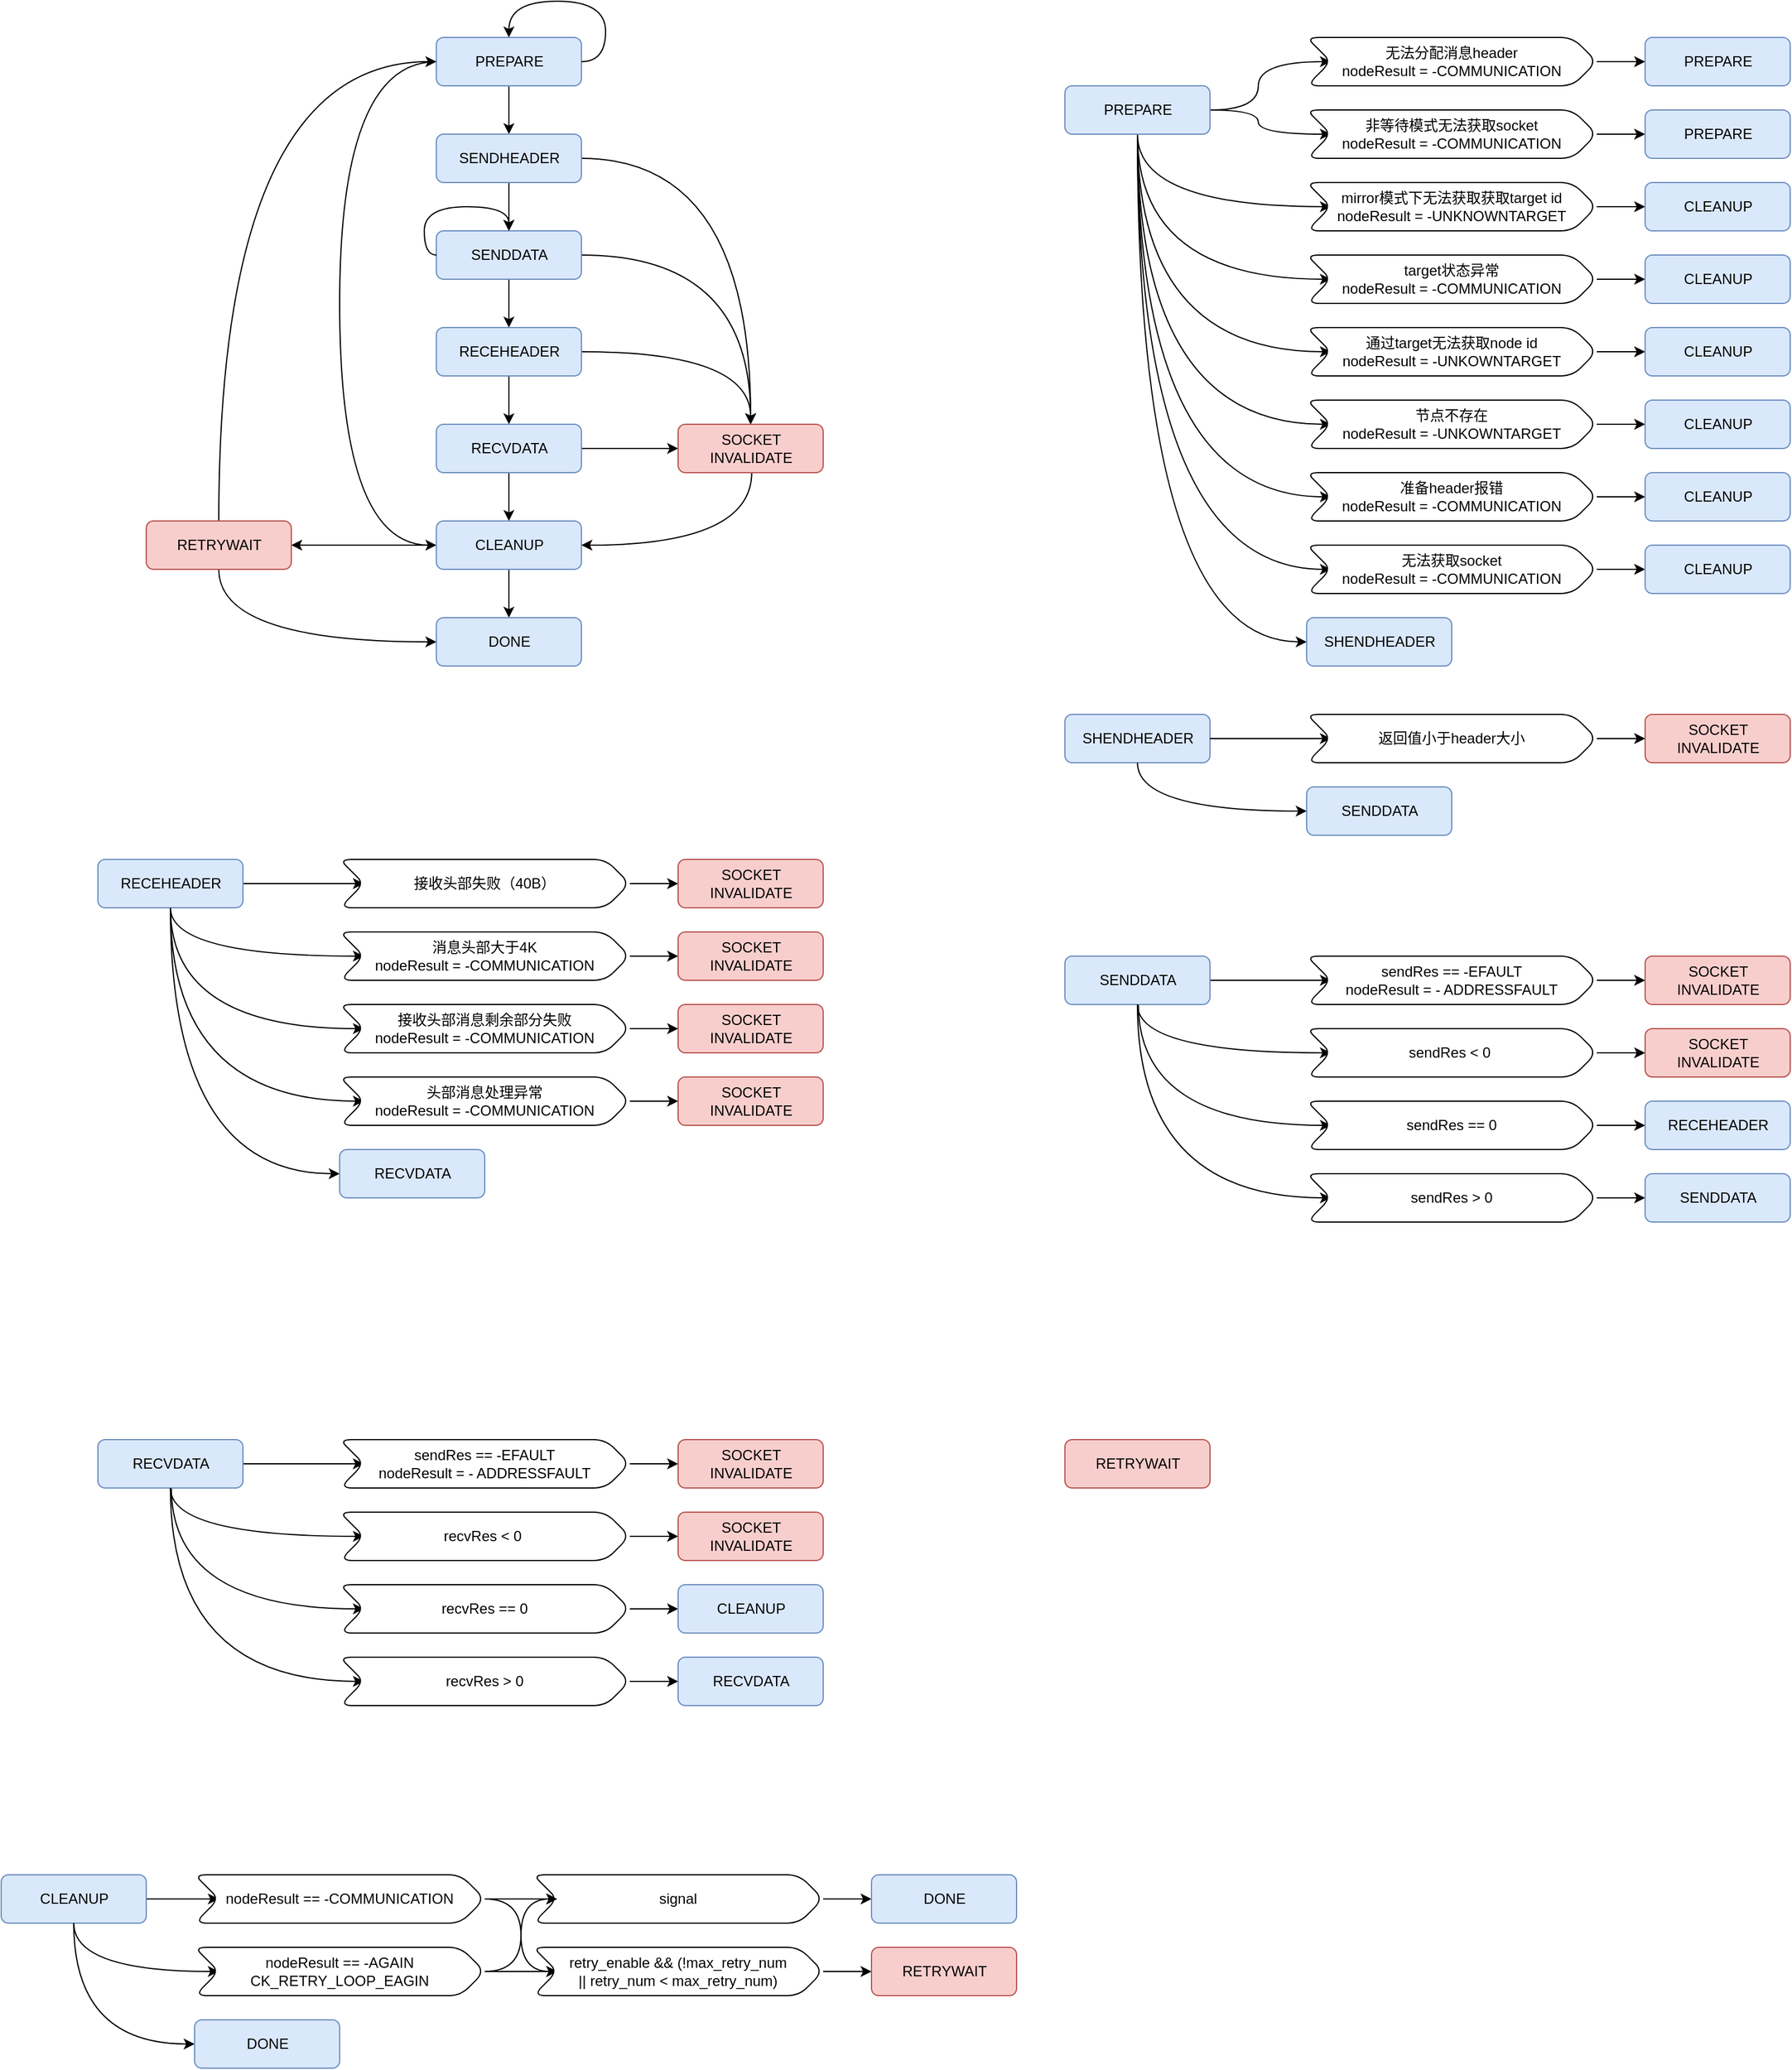 <mxfile version="20.2.7" type="github">
  <diagram id="F73w34i6j-NFK2KWD3ty" name="第 1 页">
    <mxGraphModel dx="1783" dy="1033" grid="1" gridSize="10" guides="1" tooltips="1" connect="1" arrows="1" fold="1" page="1" pageScale="1" pageWidth="827" pageHeight="1169" math="0" shadow="0">
      <root>
        <mxCell id="0" />
        <mxCell id="1" parent="0" />
        <mxCell id="IVAJbTdzAA0MmZZfQ6da-4" value="" style="edgeStyle=orthogonalEdgeStyle;rounded=0;orthogonalLoop=1;jettySize=auto;html=1;" edge="1" parent="1" source="IVAJbTdzAA0MmZZfQ6da-1" target="IVAJbTdzAA0MmZZfQ6da-3">
          <mxGeometry relative="1" as="geometry" />
        </mxCell>
        <mxCell id="IVAJbTdzAA0MmZZfQ6da-31" style="edgeStyle=orthogonalEdgeStyle;curved=1;rounded=0;orthogonalLoop=1;jettySize=auto;html=1;entryX=0;entryY=0.5;entryDx=0;entryDy=0;exitX=0;exitY=0.5;exitDx=0;exitDy=0;" edge="1" parent="1" source="IVAJbTdzAA0MmZZfQ6da-1" target="IVAJbTdzAA0MmZZfQ6da-15">
          <mxGeometry relative="1" as="geometry">
            <Array as="points">
              <mxPoint x="320" y="100" />
              <mxPoint x="320" y="500" />
            </Array>
          </mxGeometry>
        </mxCell>
        <mxCell id="IVAJbTdzAA0MmZZfQ6da-1" value="" style="rounded=1;whiteSpace=wrap;html=1;fillColor=#dae8fc;strokeColor=#6c8ebf;" vertex="1" parent="1">
          <mxGeometry x="400" y="80" width="120" height="40" as="geometry" />
        </mxCell>
        <mxCell id="IVAJbTdzAA0MmZZfQ6da-2" value="PREPARE" style="text;html=1;align=center;verticalAlign=middle;resizable=0;points=[];autosize=1;strokeColor=none;fillColor=none;" vertex="1" parent="1">
          <mxGeometry x="420" y="85" width="80" height="30" as="geometry" />
        </mxCell>
        <mxCell id="IVAJbTdzAA0MmZZfQ6da-8" value="" style="edgeStyle=orthogonalEdgeStyle;rounded=0;orthogonalLoop=1;jettySize=auto;html=1;entryX=0.5;entryY=0;entryDx=0;entryDy=0;" edge="1" parent="1" source="IVAJbTdzAA0MmZZfQ6da-3" target="IVAJbTdzAA0MmZZfQ6da-6">
          <mxGeometry relative="1" as="geometry" />
        </mxCell>
        <mxCell id="IVAJbTdzAA0MmZZfQ6da-35" style="edgeStyle=orthogonalEdgeStyle;curved=1;rounded=0;orthogonalLoop=1;jettySize=auto;html=1;" edge="1" parent="1" source="IVAJbTdzAA0MmZZfQ6da-3" target="IVAJbTdzAA0MmZZfQ6da-19">
          <mxGeometry relative="1" as="geometry" />
        </mxCell>
        <mxCell id="IVAJbTdzAA0MmZZfQ6da-3" value="" style="rounded=1;whiteSpace=wrap;html=1;fillColor=#dae8fc;strokeColor=#6c8ebf;" vertex="1" parent="1">
          <mxGeometry x="400" y="160" width="120" height="40" as="geometry" />
        </mxCell>
        <mxCell id="IVAJbTdzAA0MmZZfQ6da-5" value="SENDHEADER" style="text;html=1;align=center;verticalAlign=middle;resizable=0;points=[];autosize=1;strokeColor=none;fillColor=none;" vertex="1" parent="1">
          <mxGeometry x="405" y="165" width="110" height="30" as="geometry" />
        </mxCell>
        <mxCell id="IVAJbTdzAA0MmZZfQ6da-11" value="" style="edgeStyle=orthogonalEdgeStyle;rounded=0;orthogonalLoop=1;jettySize=auto;html=1;entryX=0.5;entryY=0;entryDx=0;entryDy=0;" edge="1" parent="1" source="IVAJbTdzAA0MmZZfQ6da-6" target="IVAJbTdzAA0MmZZfQ6da-9">
          <mxGeometry relative="1" as="geometry" />
        </mxCell>
        <mxCell id="IVAJbTdzAA0MmZZfQ6da-37" style="edgeStyle=orthogonalEdgeStyle;curved=1;rounded=0;orthogonalLoop=1;jettySize=auto;html=1;" edge="1" parent="1" source="IVAJbTdzAA0MmZZfQ6da-6" target="IVAJbTdzAA0MmZZfQ6da-19">
          <mxGeometry relative="1" as="geometry" />
        </mxCell>
        <mxCell id="IVAJbTdzAA0MmZZfQ6da-6" value="" style="rounded=1;whiteSpace=wrap;html=1;fillColor=#dae8fc;strokeColor=#6c8ebf;" vertex="1" parent="1">
          <mxGeometry x="400" y="240" width="120" height="40" as="geometry" />
        </mxCell>
        <mxCell id="IVAJbTdzAA0MmZZfQ6da-7" value="SENDDATA" style="text;html=1;align=center;verticalAlign=middle;resizable=0;points=[];autosize=1;strokeColor=none;fillColor=none;" vertex="1" parent="1">
          <mxGeometry x="415" y="245" width="90" height="30" as="geometry" />
        </mxCell>
        <mxCell id="IVAJbTdzAA0MmZZfQ6da-14" style="edgeStyle=orthogonalEdgeStyle;rounded=0;orthogonalLoop=1;jettySize=auto;html=1;entryX=0.5;entryY=0;entryDx=0;entryDy=0;" edge="1" parent="1" source="IVAJbTdzAA0MmZZfQ6da-9" target="IVAJbTdzAA0MmZZfQ6da-12">
          <mxGeometry relative="1" as="geometry" />
        </mxCell>
        <mxCell id="IVAJbTdzAA0MmZZfQ6da-38" style="edgeStyle=orthogonalEdgeStyle;curved=1;rounded=0;orthogonalLoop=1;jettySize=auto;html=1;" edge="1" parent="1" source="IVAJbTdzAA0MmZZfQ6da-9" target="IVAJbTdzAA0MmZZfQ6da-19">
          <mxGeometry relative="1" as="geometry" />
        </mxCell>
        <mxCell id="IVAJbTdzAA0MmZZfQ6da-9" value="" style="rounded=1;whiteSpace=wrap;html=1;fillColor=#dae8fc;strokeColor=#6c8ebf;" vertex="1" parent="1">
          <mxGeometry x="400" y="320" width="120" height="40" as="geometry" />
        </mxCell>
        <mxCell id="IVAJbTdzAA0MmZZfQ6da-10" value="RECEHEADER" style="text;html=1;align=center;verticalAlign=middle;resizable=0;points=[];autosize=1;strokeColor=none;fillColor=none;" vertex="1" parent="1">
          <mxGeometry x="405" y="325" width="110" height="30" as="geometry" />
        </mxCell>
        <mxCell id="IVAJbTdzAA0MmZZfQ6da-17" style="edgeStyle=orthogonalEdgeStyle;rounded=0;orthogonalLoop=1;jettySize=auto;html=1;entryX=0.5;entryY=0;entryDx=0;entryDy=0;" edge="1" parent="1" source="IVAJbTdzAA0MmZZfQ6da-12" target="IVAJbTdzAA0MmZZfQ6da-15">
          <mxGeometry relative="1" as="geometry" />
        </mxCell>
        <mxCell id="IVAJbTdzAA0MmZZfQ6da-39" style="edgeStyle=orthogonalEdgeStyle;curved=1;rounded=0;orthogonalLoop=1;jettySize=auto;html=1;entryX=0;entryY=0.5;entryDx=0;entryDy=0;" edge="1" parent="1" source="IVAJbTdzAA0MmZZfQ6da-12" target="IVAJbTdzAA0MmZZfQ6da-18">
          <mxGeometry relative="1" as="geometry" />
        </mxCell>
        <mxCell id="IVAJbTdzAA0MmZZfQ6da-12" value="" style="rounded=1;whiteSpace=wrap;html=1;fillColor=#dae8fc;strokeColor=#6c8ebf;" vertex="1" parent="1">
          <mxGeometry x="400" y="400" width="120" height="40" as="geometry" />
        </mxCell>
        <mxCell id="IVAJbTdzAA0MmZZfQ6da-13" value="RECVDATA" style="text;html=1;align=center;verticalAlign=middle;resizable=0;points=[];autosize=1;strokeColor=none;fillColor=none;" vertex="1" parent="1">
          <mxGeometry x="415" y="405" width="90" height="30" as="geometry" />
        </mxCell>
        <mxCell id="IVAJbTdzAA0MmZZfQ6da-22" style="edgeStyle=orthogonalEdgeStyle;rounded=0;orthogonalLoop=1;jettySize=auto;html=1;entryX=0.5;entryY=0;entryDx=0;entryDy=0;" edge="1" parent="1" source="IVAJbTdzAA0MmZZfQ6da-15" target="IVAJbTdzAA0MmZZfQ6da-21">
          <mxGeometry relative="1" as="geometry" />
        </mxCell>
        <mxCell id="IVAJbTdzAA0MmZZfQ6da-34" style="edgeStyle=orthogonalEdgeStyle;curved=1;rounded=0;orthogonalLoop=1;jettySize=auto;html=1;entryX=1;entryY=0.5;entryDx=0;entryDy=0;" edge="1" parent="1" source="IVAJbTdzAA0MmZZfQ6da-15" target="IVAJbTdzAA0MmZZfQ6da-26">
          <mxGeometry relative="1" as="geometry" />
        </mxCell>
        <mxCell id="IVAJbTdzAA0MmZZfQ6da-15" value="" style="rounded=1;whiteSpace=wrap;html=1;fillColor=#dae8fc;strokeColor=#6c8ebf;" vertex="1" parent="1">
          <mxGeometry x="400" y="480" width="120" height="40" as="geometry" />
        </mxCell>
        <mxCell id="IVAJbTdzAA0MmZZfQ6da-16" value="CLEANUP" style="text;html=1;align=center;verticalAlign=middle;resizable=0;points=[];autosize=1;strokeColor=none;fillColor=none;" vertex="1" parent="1">
          <mxGeometry x="420" y="485" width="80" height="30" as="geometry" />
        </mxCell>
        <mxCell id="IVAJbTdzAA0MmZZfQ6da-21" value="" style="rounded=1;whiteSpace=wrap;html=1;fillColor=#dae8fc;strokeColor=#6c8ebf;" vertex="1" parent="1">
          <mxGeometry x="400" y="560" width="120" height="40" as="geometry" />
        </mxCell>
        <mxCell id="IVAJbTdzAA0MmZZfQ6da-23" value="DONE" style="text;html=1;align=center;verticalAlign=middle;resizable=0;points=[];autosize=1;strokeColor=none;fillColor=none;" vertex="1" parent="1">
          <mxGeometry x="430" y="565" width="60" height="30" as="geometry" />
        </mxCell>
        <mxCell id="IVAJbTdzAA0MmZZfQ6da-33" style="edgeStyle=orthogonalEdgeStyle;curved=1;rounded=0;orthogonalLoop=1;jettySize=auto;html=1;entryX=0.5;entryY=0;entryDx=0;entryDy=0;exitX=1;exitY=0.5;exitDx=0;exitDy=0;" edge="1" parent="1" source="IVAJbTdzAA0MmZZfQ6da-1" target="IVAJbTdzAA0MmZZfQ6da-1">
          <mxGeometry relative="1" as="geometry">
            <Array as="points">
              <mxPoint x="540" y="100" />
              <mxPoint x="540" y="50" />
              <mxPoint x="460" y="50" />
            </Array>
          </mxGeometry>
        </mxCell>
        <mxCell id="IVAJbTdzAA0MmZZfQ6da-36" style="edgeStyle=orthogonalEdgeStyle;curved=1;rounded=0;orthogonalLoop=1;jettySize=auto;html=1;entryX=1;entryY=0.5;entryDx=0;entryDy=0;exitX=0.51;exitY=0.993;exitDx=0;exitDy=0;exitPerimeter=0;" edge="1" parent="1" source="IVAJbTdzAA0MmZZfQ6da-19" target="IVAJbTdzAA0MmZZfQ6da-15">
          <mxGeometry relative="1" as="geometry">
            <mxPoint x="741" y="400" as="sourcePoint" />
          </mxGeometry>
        </mxCell>
        <mxCell id="IVAJbTdzAA0MmZZfQ6da-41" style="edgeStyle=orthogonalEdgeStyle;curved=1;rounded=0;orthogonalLoop=1;jettySize=auto;html=1;entryX=0;entryY=0.5;entryDx=0;entryDy=0;exitX=0.5;exitY=0;exitDx=0;exitDy=0;" edge="1" parent="1" source="IVAJbTdzAA0MmZZfQ6da-26" target="IVAJbTdzAA0MmZZfQ6da-1">
          <mxGeometry relative="1" as="geometry" />
        </mxCell>
        <mxCell id="IVAJbTdzAA0MmZZfQ6da-18" value="" style="rounded=1;whiteSpace=wrap;html=1;fillColor=#f8cecc;strokeColor=#b85450;" vertex="1" parent="1">
          <mxGeometry x="600" y="400" width="120" height="40" as="geometry" />
        </mxCell>
        <mxCell id="IVAJbTdzAA0MmZZfQ6da-19" value="SOCKET&lt;br&gt;INVALIDATE" style="text;html=1;align=center;verticalAlign=middle;resizable=0;points=[];autosize=1;strokeColor=none;fillColor=none;" vertex="1" parent="1">
          <mxGeometry x="615" y="400" width="90" height="40" as="geometry" />
        </mxCell>
        <mxCell id="IVAJbTdzAA0MmZZfQ6da-221" style="edgeStyle=orthogonalEdgeStyle;curved=1;rounded=0;orthogonalLoop=1;jettySize=auto;html=1;entryX=0;entryY=0.5;entryDx=0;entryDy=0;exitX=0.5;exitY=1;exitDx=0;exitDy=0;" edge="1" parent="1" source="IVAJbTdzAA0MmZZfQ6da-26" target="IVAJbTdzAA0MmZZfQ6da-21">
          <mxGeometry relative="1" as="geometry" />
        </mxCell>
        <mxCell id="IVAJbTdzAA0MmZZfQ6da-26" value="" style="rounded=1;whiteSpace=wrap;html=1;fillColor=#f8cecc;strokeColor=#b85450;" vertex="1" parent="1">
          <mxGeometry x="160" y="480" width="120" height="40" as="geometry" />
        </mxCell>
        <mxCell id="IVAJbTdzAA0MmZZfQ6da-27" value="RETRYWAIT" style="text;html=1;align=center;verticalAlign=middle;resizable=0;points=[];autosize=1;strokeColor=none;fillColor=none;" vertex="1" parent="1">
          <mxGeometry x="175" y="485" width="90" height="30" as="geometry" />
        </mxCell>
        <mxCell id="IVAJbTdzAA0MmZZfQ6da-66" style="edgeStyle=orthogonalEdgeStyle;curved=1;rounded=0;orthogonalLoop=1;jettySize=auto;html=1;entryX=0;entryY=0.5;entryDx=0;entryDy=0;" edge="1" parent="1" source="IVAJbTdzAA0MmZZfQ6da-59" target="IVAJbTdzAA0MmZZfQ6da-64">
          <mxGeometry relative="1" as="geometry" />
        </mxCell>
        <mxCell id="IVAJbTdzAA0MmZZfQ6da-69" style="edgeStyle=orthogonalEdgeStyle;curved=1;rounded=0;orthogonalLoop=1;jettySize=auto;html=1;entryX=0;entryY=0.5;entryDx=0;entryDy=0;" edge="1" parent="1" source="IVAJbTdzAA0MmZZfQ6da-59" target="IVAJbTdzAA0MmZZfQ6da-68">
          <mxGeometry relative="1" as="geometry" />
        </mxCell>
        <mxCell id="IVAJbTdzAA0MmZZfQ6da-96" style="edgeStyle=orthogonalEdgeStyle;curved=1;rounded=0;orthogonalLoop=1;jettySize=auto;html=1;entryX=0;entryY=0.5;entryDx=0;entryDy=0;" edge="1" parent="1" source="IVAJbTdzAA0MmZZfQ6da-59" target="IVAJbTdzAA0MmZZfQ6da-73">
          <mxGeometry relative="1" as="geometry">
            <Array as="points">
              <mxPoint x="980" y="220" />
            </Array>
          </mxGeometry>
        </mxCell>
        <mxCell id="IVAJbTdzAA0MmZZfQ6da-97" style="edgeStyle=orthogonalEdgeStyle;curved=1;rounded=0;orthogonalLoop=1;jettySize=auto;html=1;entryX=0;entryY=0.5;entryDx=0;entryDy=0;exitX=0.5;exitY=1;exitDx=0;exitDy=0;" edge="1" parent="1" source="IVAJbTdzAA0MmZZfQ6da-59" target="IVAJbTdzAA0MmZZfQ6da-81">
          <mxGeometry relative="1" as="geometry">
            <Array as="points">
              <mxPoint x="980" y="280" />
            </Array>
          </mxGeometry>
        </mxCell>
        <mxCell id="IVAJbTdzAA0MmZZfQ6da-98" style="edgeStyle=orthogonalEdgeStyle;curved=1;rounded=0;orthogonalLoop=1;jettySize=auto;html=1;entryX=0;entryY=0.5;entryDx=0;entryDy=0;exitX=0.5;exitY=1;exitDx=0;exitDy=0;" edge="1" parent="1" source="IVAJbTdzAA0MmZZfQ6da-59" target="IVAJbTdzAA0MmZZfQ6da-85">
          <mxGeometry relative="1" as="geometry">
            <Array as="points">
              <mxPoint x="980" y="340" />
            </Array>
          </mxGeometry>
        </mxCell>
        <mxCell id="IVAJbTdzAA0MmZZfQ6da-99" style="edgeStyle=orthogonalEdgeStyle;curved=1;rounded=0;orthogonalLoop=1;jettySize=auto;html=1;entryX=0;entryY=0.5;entryDx=0;entryDy=0;exitX=0.5;exitY=1;exitDx=0;exitDy=0;" edge="1" parent="1" source="IVAJbTdzAA0MmZZfQ6da-59" target="IVAJbTdzAA0MmZZfQ6da-90">
          <mxGeometry relative="1" as="geometry">
            <Array as="points">
              <mxPoint x="980" y="400" />
            </Array>
          </mxGeometry>
        </mxCell>
        <mxCell id="IVAJbTdzAA0MmZZfQ6da-112" style="edgeStyle=orthogonalEdgeStyle;curved=1;rounded=0;orthogonalLoop=1;jettySize=auto;html=1;entryX=0;entryY=0.5;entryDx=0;entryDy=0;entryPerimeter=0;exitX=0.5;exitY=1;exitDx=0;exitDy=0;" edge="1" parent="1" source="IVAJbTdzAA0MmZZfQ6da-59" target="IVAJbTdzAA0MmZZfQ6da-110">
          <mxGeometry relative="1" as="geometry" />
        </mxCell>
        <mxCell id="IVAJbTdzAA0MmZZfQ6da-113" style="edgeStyle=orthogonalEdgeStyle;curved=1;rounded=0;orthogonalLoop=1;jettySize=auto;html=1;entryX=0;entryY=0.5;entryDx=0;entryDy=0;exitX=0.5;exitY=1;exitDx=0;exitDy=0;" edge="1" parent="1" source="IVAJbTdzAA0MmZZfQ6da-59" target="IVAJbTdzAA0MmZZfQ6da-100">
          <mxGeometry relative="1" as="geometry">
            <Array as="points">
              <mxPoint x="980" y="460" />
            </Array>
          </mxGeometry>
        </mxCell>
        <mxCell id="IVAJbTdzAA0MmZZfQ6da-114" style="edgeStyle=orthogonalEdgeStyle;curved=1;rounded=0;orthogonalLoop=1;jettySize=auto;html=1;entryX=0;entryY=0.5;entryDx=0;entryDy=0;exitX=0.5;exitY=1;exitDx=0;exitDy=0;" edge="1" parent="1" source="IVAJbTdzAA0MmZZfQ6da-59" target="IVAJbTdzAA0MmZZfQ6da-105">
          <mxGeometry relative="1" as="geometry">
            <Array as="points">
              <mxPoint x="980" y="520" />
            </Array>
          </mxGeometry>
        </mxCell>
        <mxCell id="IVAJbTdzAA0MmZZfQ6da-59" value="" style="rounded=1;whiteSpace=wrap;html=1;fillColor=#dae8fc;strokeColor=#6c8ebf;" vertex="1" parent="1">
          <mxGeometry x="920" y="120" width="120" height="40" as="geometry" />
        </mxCell>
        <mxCell id="IVAJbTdzAA0MmZZfQ6da-60" value="PREPARE" style="text;html=1;align=center;verticalAlign=middle;resizable=0;points=[];autosize=1;strokeColor=none;fillColor=none;" vertex="1" parent="1">
          <mxGeometry x="940" y="125" width="80" height="30" as="geometry" />
        </mxCell>
        <mxCell id="IVAJbTdzAA0MmZZfQ6da-61" value="" style="rounded=1;whiteSpace=wrap;html=1;fillColor=#dae8fc;strokeColor=#6c8ebf;" vertex="1" parent="1">
          <mxGeometry x="1400" y="80" width="120" height="40" as="geometry" />
        </mxCell>
        <mxCell id="IVAJbTdzAA0MmZZfQ6da-62" value="PREPARE" style="text;html=1;align=center;verticalAlign=middle;resizable=0;points=[];autosize=1;strokeColor=none;fillColor=none;" vertex="1" parent="1">
          <mxGeometry x="1420" y="85" width="80" height="30" as="geometry" />
        </mxCell>
        <mxCell id="IVAJbTdzAA0MmZZfQ6da-67" style="edgeStyle=orthogonalEdgeStyle;curved=1;rounded=0;orthogonalLoop=1;jettySize=auto;html=1;entryX=0;entryY=0.5;entryDx=0;entryDy=0;" edge="1" parent="1" source="IVAJbTdzAA0MmZZfQ6da-64" target="IVAJbTdzAA0MmZZfQ6da-61">
          <mxGeometry relative="1" as="geometry" />
        </mxCell>
        <mxCell id="IVAJbTdzAA0MmZZfQ6da-64" value="无法分配消息header&lt;br&gt;nodeResult = -COMMUNICATION" style="shape=step;perimeter=stepPerimeter;whiteSpace=wrap;html=1;fixedSize=1;rounded=1;align=center;" vertex="1" parent="1">
          <mxGeometry x="1120" y="80" width="240" height="40" as="geometry" />
        </mxCell>
        <mxCell id="IVAJbTdzAA0MmZZfQ6da-72" style="edgeStyle=orthogonalEdgeStyle;curved=1;rounded=0;orthogonalLoop=1;jettySize=auto;html=1;entryX=0;entryY=0.5;entryDx=0;entryDy=0;" edge="1" parent="1" source="IVAJbTdzAA0MmZZfQ6da-68" target="IVAJbTdzAA0MmZZfQ6da-70">
          <mxGeometry relative="1" as="geometry" />
        </mxCell>
        <mxCell id="IVAJbTdzAA0MmZZfQ6da-68" value="非等待模式无法获取socket&lt;br&gt;nodeResult = -COMMUNICATION" style="shape=step;perimeter=stepPerimeter;whiteSpace=wrap;html=1;fixedSize=1;rounded=1;align=center;" vertex="1" parent="1">
          <mxGeometry x="1120" y="140" width="240" height="40" as="geometry" />
        </mxCell>
        <mxCell id="IVAJbTdzAA0MmZZfQ6da-70" value="" style="rounded=1;whiteSpace=wrap;html=1;fillColor=#dae8fc;strokeColor=#6c8ebf;" vertex="1" parent="1">
          <mxGeometry x="1400" y="140" width="120" height="40" as="geometry" />
        </mxCell>
        <mxCell id="IVAJbTdzAA0MmZZfQ6da-71" value="PREPARE" style="text;html=1;align=center;verticalAlign=middle;resizable=0;points=[];autosize=1;strokeColor=none;fillColor=none;" vertex="1" parent="1">
          <mxGeometry x="1420" y="145" width="80" height="30" as="geometry" />
        </mxCell>
        <mxCell id="IVAJbTdzAA0MmZZfQ6da-80" style="edgeStyle=orthogonalEdgeStyle;curved=1;rounded=0;orthogonalLoop=1;jettySize=auto;html=1;entryX=0;entryY=0.5;entryDx=0;entryDy=0;" edge="1" parent="1" source="IVAJbTdzAA0MmZZfQ6da-73" target="IVAJbTdzAA0MmZZfQ6da-78">
          <mxGeometry relative="1" as="geometry" />
        </mxCell>
        <mxCell id="IVAJbTdzAA0MmZZfQ6da-73" value="mirror模式下无法获取获取target id&lt;br&gt;nodeResult = -UNKNOWNTARGET" style="shape=step;perimeter=stepPerimeter;whiteSpace=wrap;html=1;fixedSize=1;rounded=1;align=center;" vertex="1" parent="1">
          <mxGeometry x="1120" y="200" width="240" height="40" as="geometry" />
        </mxCell>
        <mxCell id="IVAJbTdzAA0MmZZfQ6da-78" value="" style="rounded=1;whiteSpace=wrap;html=1;fillColor=#dae8fc;strokeColor=#6c8ebf;" vertex="1" parent="1">
          <mxGeometry x="1400" y="200" width="120" height="40" as="geometry" />
        </mxCell>
        <mxCell id="IVAJbTdzAA0MmZZfQ6da-79" value="CLEANUP" style="text;html=1;align=center;verticalAlign=middle;resizable=0;points=[];autosize=1;strokeColor=none;fillColor=none;" vertex="1" parent="1">
          <mxGeometry x="1420" y="205" width="80" height="30" as="geometry" />
        </mxCell>
        <mxCell id="IVAJbTdzAA0MmZZfQ6da-84" style="edgeStyle=orthogonalEdgeStyle;curved=1;rounded=0;orthogonalLoop=1;jettySize=auto;html=1;entryX=0;entryY=0.5;entryDx=0;entryDy=0;" edge="1" parent="1" source="IVAJbTdzAA0MmZZfQ6da-81" target="IVAJbTdzAA0MmZZfQ6da-82">
          <mxGeometry relative="1" as="geometry" />
        </mxCell>
        <mxCell id="IVAJbTdzAA0MmZZfQ6da-81" value="target状态异常&lt;br&gt;nodeResult = -COMMUNICATION" style="shape=step;perimeter=stepPerimeter;whiteSpace=wrap;html=1;fixedSize=1;rounded=1;align=center;" vertex="1" parent="1">
          <mxGeometry x="1120" y="260" width="240" height="40" as="geometry" />
        </mxCell>
        <mxCell id="IVAJbTdzAA0MmZZfQ6da-82" value="" style="rounded=1;whiteSpace=wrap;html=1;fillColor=#dae8fc;strokeColor=#6c8ebf;" vertex="1" parent="1">
          <mxGeometry x="1400" y="260" width="120" height="40" as="geometry" />
        </mxCell>
        <mxCell id="IVAJbTdzAA0MmZZfQ6da-83" value="CLEANUP" style="text;html=1;align=center;verticalAlign=middle;resizable=0;points=[];autosize=1;strokeColor=none;fillColor=none;" vertex="1" parent="1">
          <mxGeometry x="1420" y="265" width="80" height="30" as="geometry" />
        </mxCell>
        <mxCell id="IVAJbTdzAA0MmZZfQ6da-89" style="edgeStyle=orthogonalEdgeStyle;curved=1;rounded=0;orthogonalLoop=1;jettySize=auto;html=1;entryX=0;entryY=0.5;entryDx=0;entryDy=0;" edge="1" parent="1" source="IVAJbTdzAA0MmZZfQ6da-85" target="IVAJbTdzAA0MmZZfQ6da-87">
          <mxGeometry relative="1" as="geometry" />
        </mxCell>
        <mxCell id="IVAJbTdzAA0MmZZfQ6da-85" value="通过target无法获取node id&lt;br&gt;nodeResult = -UNKOWNTARGET" style="shape=step;perimeter=stepPerimeter;whiteSpace=wrap;html=1;fixedSize=1;rounded=1;align=center;" vertex="1" parent="1">
          <mxGeometry x="1120" y="320" width="240" height="40" as="geometry" />
        </mxCell>
        <mxCell id="IVAJbTdzAA0MmZZfQ6da-87" value="" style="rounded=1;whiteSpace=wrap;html=1;fillColor=#dae8fc;strokeColor=#6c8ebf;" vertex="1" parent="1">
          <mxGeometry x="1400" y="320" width="120" height="40" as="geometry" />
        </mxCell>
        <mxCell id="IVAJbTdzAA0MmZZfQ6da-88" value="CLEANUP" style="text;html=1;align=center;verticalAlign=middle;resizable=0;points=[];autosize=1;strokeColor=none;fillColor=none;" vertex="1" parent="1">
          <mxGeometry x="1420" y="325" width="80" height="30" as="geometry" />
        </mxCell>
        <mxCell id="IVAJbTdzAA0MmZZfQ6da-95" style="edgeStyle=orthogonalEdgeStyle;curved=1;rounded=0;orthogonalLoop=1;jettySize=auto;html=1;entryX=0;entryY=0.5;entryDx=0;entryDy=0;" edge="1" parent="1" source="IVAJbTdzAA0MmZZfQ6da-90" target="IVAJbTdzAA0MmZZfQ6da-92">
          <mxGeometry relative="1" as="geometry" />
        </mxCell>
        <mxCell id="IVAJbTdzAA0MmZZfQ6da-90" value="节点不存在&lt;br&gt;nodeResult = -UNKOWNTARGET" style="shape=step;perimeter=stepPerimeter;whiteSpace=wrap;html=1;fixedSize=1;rounded=1;align=center;" vertex="1" parent="1">
          <mxGeometry x="1120" y="380" width="240" height="40" as="geometry" />
        </mxCell>
        <mxCell id="IVAJbTdzAA0MmZZfQ6da-92" value="" style="rounded=1;whiteSpace=wrap;html=1;fillColor=#dae8fc;strokeColor=#6c8ebf;" vertex="1" parent="1">
          <mxGeometry x="1400" y="380" width="120" height="40" as="geometry" />
        </mxCell>
        <mxCell id="IVAJbTdzAA0MmZZfQ6da-93" value="CLEANUP" style="text;html=1;align=center;verticalAlign=middle;resizable=0;points=[];autosize=1;strokeColor=none;fillColor=none;" vertex="1" parent="1">
          <mxGeometry x="1420" y="385" width="80" height="30" as="geometry" />
        </mxCell>
        <mxCell id="IVAJbTdzAA0MmZZfQ6da-104" style="edgeStyle=orthogonalEdgeStyle;curved=1;rounded=0;orthogonalLoop=1;jettySize=auto;html=1;entryX=0;entryY=0.5;entryDx=0;entryDy=0;" edge="1" parent="1" source="IVAJbTdzAA0MmZZfQ6da-100" target="IVAJbTdzAA0MmZZfQ6da-101">
          <mxGeometry relative="1" as="geometry" />
        </mxCell>
        <mxCell id="IVAJbTdzAA0MmZZfQ6da-100" value="准备header报错&lt;br&gt;nodeResult = -COMMUNICATION" style="shape=step;perimeter=stepPerimeter;whiteSpace=wrap;html=1;fixedSize=1;rounded=1;align=center;" vertex="1" parent="1">
          <mxGeometry x="1120" y="440" width="240" height="40" as="geometry" />
        </mxCell>
        <mxCell id="IVAJbTdzAA0MmZZfQ6da-101" value="" style="rounded=1;whiteSpace=wrap;html=1;fillColor=#dae8fc;strokeColor=#6c8ebf;" vertex="1" parent="1">
          <mxGeometry x="1400" y="440" width="120" height="40" as="geometry" />
        </mxCell>
        <mxCell id="IVAJbTdzAA0MmZZfQ6da-102" value="CLEANUP" style="text;html=1;align=center;verticalAlign=middle;resizable=0;points=[];autosize=1;strokeColor=none;fillColor=none;" vertex="1" parent="1">
          <mxGeometry x="1420" y="445" width="80" height="30" as="geometry" />
        </mxCell>
        <mxCell id="IVAJbTdzAA0MmZZfQ6da-108" style="edgeStyle=orthogonalEdgeStyle;curved=1;rounded=0;orthogonalLoop=1;jettySize=auto;html=1;entryX=0;entryY=0.5;entryDx=0;entryDy=0;" edge="1" parent="1" source="IVAJbTdzAA0MmZZfQ6da-105" target="IVAJbTdzAA0MmZZfQ6da-106">
          <mxGeometry relative="1" as="geometry" />
        </mxCell>
        <mxCell id="IVAJbTdzAA0MmZZfQ6da-105" value="无法获取socket&lt;br&gt;nodeResult = -COMMUNICATION" style="shape=step;perimeter=stepPerimeter;whiteSpace=wrap;html=1;fixedSize=1;rounded=1;align=center;" vertex="1" parent="1">
          <mxGeometry x="1120" y="500" width="240" height="40" as="geometry" />
        </mxCell>
        <mxCell id="IVAJbTdzAA0MmZZfQ6da-106" value="" style="rounded=1;whiteSpace=wrap;html=1;fillColor=#dae8fc;strokeColor=#6c8ebf;" vertex="1" parent="1">
          <mxGeometry x="1400" y="500" width="120" height="40" as="geometry" />
        </mxCell>
        <mxCell id="IVAJbTdzAA0MmZZfQ6da-107" value="CLEANUP" style="text;html=1;align=center;verticalAlign=middle;resizable=0;points=[];autosize=1;strokeColor=none;fillColor=none;" vertex="1" parent="1">
          <mxGeometry x="1420" y="505" width="80" height="30" as="geometry" />
        </mxCell>
        <mxCell id="IVAJbTdzAA0MmZZfQ6da-109" value="" style="rounded=1;whiteSpace=wrap;html=1;fillColor=#dae8fc;strokeColor=#6c8ebf;" vertex="1" parent="1">
          <mxGeometry x="1120" y="560" width="120" height="40" as="geometry" />
        </mxCell>
        <mxCell id="IVAJbTdzAA0MmZZfQ6da-110" value="SHENDHEADER" style="text;html=1;align=center;verticalAlign=middle;resizable=0;points=[];autosize=1;strokeColor=none;fillColor=none;" vertex="1" parent="1">
          <mxGeometry x="1120" y="565" width="120" height="30" as="geometry" />
        </mxCell>
        <mxCell id="IVAJbTdzAA0MmZZfQ6da-115" value="" style="rounded=1;whiteSpace=wrap;html=1;fillColor=#dae8fc;strokeColor=#6c8ebf;" vertex="1" parent="1">
          <mxGeometry x="920" y="640" width="120" height="40" as="geometry" />
        </mxCell>
        <mxCell id="IVAJbTdzAA0MmZZfQ6da-121" style="edgeStyle=orthogonalEdgeStyle;curved=1;rounded=0;orthogonalLoop=1;jettySize=auto;html=1;entryX=0;entryY=0.5;entryDx=0;entryDy=0;" edge="1" parent="1" source="IVAJbTdzAA0MmZZfQ6da-116" target="IVAJbTdzAA0MmZZfQ6da-119">
          <mxGeometry relative="1" as="geometry" />
        </mxCell>
        <mxCell id="IVAJbTdzAA0MmZZfQ6da-125" style="edgeStyle=orthogonalEdgeStyle;curved=1;rounded=0;orthogonalLoop=1;jettySize=auto;html=1;entryX=0;entryY=0.5;entryDx=0;entryDy=0;exitX=0.5;exitY=1;exitDx=0;exitDy=0;" edge="1" parent="1" source="IVAJbTdzAA0MmZZfQ6da-115" target="IVAJbTdzAA0MmZZfQ6da-123">
          <mxGeometry relative="1" as="geometry" />
        </mxCell>
        <mxCell id="IVAJbTdzAA0MmZZfQ6da-116" value="SHENDHEADER" style="text;html=1;align=center;verticalAlign=middle;resizable=0;points=[];autosize=1;strokeColor=none;fillColor=none;" vertex="1" parent="1">
          <mxGeometry x="920" y="645" width="120" height="30" as="geometry" />
        </mxCell>
        <mxCell id="IVAJbTdzAA0MmZZfQ6da-117" value="" style="rounded=1;whiteSpace=wrap;html=1;fillColor=#f8cecc;strokeColor=#b85450;" vertex="1" parent="1">
          <mxGeometry x="1400" y="640" width="120" height="40" as="geometry" />
        </mxCell>
        <mxCell id="IVAJbTdzAA0MmZZfQ6da-118" value="SOCKET&lt;br&gt;INVALIDATE" style="text;html=1;align=center;verticalAlign=middle;resizable=0;points=[];autosize=1;strokeColor=none;fillColor=none;" vertex="1" parent="1">
          <mxGeometry x="1415" y="640" width="90" height="40" as="geometry" />
        </mxCell>
        <mxCell id="IVAJbTdzAA0MmZZfQ6da-122" style="edgeStyle=orthogonalEdgeStyle;curved=1;rounded=0;orthogonalLoop=1;jettySize=auto;html=1;" edge="1" parent="1" source="IVAJbTdzAA0MmZZfQ6da-119" target="IVAJbTdzAA0MmZZfQ6da-117">
          <mxGeometry relative="1" as="geometry" />
        </mxCell>
        <mxCell id="IVAJbTdzAA0MmZZfQ6da-119" value="返回值小于header大小" style="shape=step;perimeter=stepPerimeter;whiteSpace=wrap;html=1;fixedSize=1;rounded=1;align=center;" vertex="1" parent="1">
          <mxGeometry x="1120" y="640" width="240" height="40" as="geometry" />
        </mxCell>
        <mxCell id="IVAJbTdzAA0MmZZfQ6da-123" value="" style="rounded=1;whiteSpace=wrap;html=1;fillColor=#dae8fc;strokeColor=#6c8ebf;" vertex="1" parent="1">
          <mxGeometry x="1120" y="700" width="120" height="40" as="geometry" />
        </mxCell>
        <mxCell id="IVAJbTdzAA0MmZZfQ6da-124" value="SENDDATA" style="text;html=1;align=center;verticalAlign=middle;resizable=0;points=[];autosize=1;strokeColor=none;fillColor=none;" vertex="1" parent="1">
          <mxGeometry x="1135" y="705" width="90" height="30" as="geometry" />
        </mxCell>
        <mxCell id="IVAJbTdzAA0MmZZfQ6da-132" style="edgeStyle=orthogonalEdgeStyle;curved=1;rounded=0;orthogonalLoop=1;jettySize=auto;html=1;entryX=0;entryY=0.5;entryDx=0;entryDy=0;" edge="1" parent="1" source="IVAJbTdzAA0MmZZfQ6da-126" target="IVAJbTdzAA0MmZZfQ6da-128">
          <mxGeometry relative="1" as="geometry" />
        </mxCell>
        <mxCell id="IVAJbTdzAA0MmZZfQ6da-134" style="edgeStyle=orthogonalEdgeStyle;curved=1;rounded=0;orthogonalLoop=1;jettySize=auto;html=1;entryX=0;entryY=0.5;entryDx=0;entryDy=0;exitX=0.5;exitY=1;exitDx=0;exitDy=0;" edge="1" parent="1" source="IVAJbTdzAA0MmZZfQ6da-126" target="IVAJbTdzAA0MmZZfQ6da-133">
          <mxGeometry relative="1" as="geometry">
            <Array as="points">
              <mxPoint x="980" y="920" />
            </Array>
          </mxGeometry>
        </mxCell>
        <mxCell id="IVAJbTdzAA0MmZZfQ6da-139" style="edgeStyle=orthogonalEdgeStyle;curved=1;rounded=0;orthogonalLoop=1;jettySize=auto;html=1;entryX=0;entryY=0.5;entryDx=0;entryDy=0;exitX=0.508;exitY=1.15;exitDx=0;exitDy=0;exitPerimeter=0;" edge="1" parent="1" source="IVAJbTdzAA0MmZZfQ6da-127" target="IVAJbTdzAA0MmZZfQ6da-138">
          <mxGeometry relative="1" as="geometry">
            <Array as="points">
              <mxPoint x="981" y="980" />
            </Array>
          </mxGeometry>
        </mxCell>
        <mxCell id="IVAJbTdzAA0MmZZfQ6da-126" value="" style="rounded=1;whiteSpace=wrap;html=1;fillColor=#dae8fc;strokeColor=#6c8ebf;" vertex="1" parent="1">
          <mxGeometry x="920" y="840" width="120" height="40" as="geometry" />
        </mxCell>
        <mxCell id="IVAJbTdzAA0MmZZfQ6da-146" style="edgeStyle=orthogonalEdgeStyle;curved=1;rounded=0;orthogonalLoop=1;jettySize=auto;html=1;entryX=0;entryY=0.5;entryDx=0;entryDy=0;" edge="1" parent="1" target="IVAJbTdzAA0MmZZfQ6da-143">
          <mxGeometry relative="1" as="geometry">
            <mxPoint x="980" y="880" as="sourcePoint" />
            <Array as="points">
              <mxPoint x="980" y="1040" />
            </Array>
          </mxGeometry>
        </mxCell>
        <mxCell id="IVAJbTdzAA0MmZZfQ6da-127" value="SENDDATA" style="text;html=1;align=center;verticalAlign=middle;resizable=0;points=[];autosize=1;strokeColor=none;fillColor=none;" vertex="1" parent="1">
          <mxGeometry x="935" y="845" width="90" height="30" as="geometry" />
        </mxCell>
        <mxCell id="IVAJbTdzAA0MmZZfQ6da-131" style="edgeStyle=orthogonalEdgeStyle;curved=1;rounded=0;orthogonalLoop=1;jettySize=auto;html=1;entryX=0;entryY=0.5;entryDx=0;entryDy=0;" edge="1" parent="1" source="IVAJbTdzAA0MmZZfQ6da-128" target="IVAJbTdzAA0MmZZfQ6da-129">
          <mxGeometry relative="1" as="geometry" />
        </mxCell>
        <mxCell id="IVAJbTdzAA0MmZZfQ6da-128" value="sendRes == -EFAULT&lt;br&gt;nodeResult = - ADDRESSFAULT" style="shape=step;perimeter=stepPerimeter;whiteSpace=wrap;html=1;fixedSize=1;rounded=1;align=center;" vertex="1" parent="1">
          <mxGeometry x="1120" y="840" width="240" height="40" as="geometry" />
        </mxCell>
        <mxCell id="IVAJbTdzAA0MmZZfQ6da-129" value="" style="rounded=1;whiteSpace=wrap;html=1;fillColor=#f8cecc;strokeColor=#b85450;" vertex="1" parent="1">
          <mxGeometry x="1400" y="840" width="120" height="40" as="geometry" />
        </mxCell>
        <mxCell id="IVAJbTdzAA0MmZZfQ6da-130" value="SOCKET&lt;br&gt;INVALIDATE" style="text;html=1;align=center;verticalAlign=middle;resizable=0;points=[];autosize=1;strokeColor=none;fillColor=none;" vertex="1" parent="1">
          <mxGeometry x="1415" y="840" width="90" height="40" as="geometry" />
        </mxCell>
        <mxCell id="IVAJbTdzAA0MmZZfQ6da-137" style="edgeStyle=orthogonalEdgeStyle;curved=1;rounded=0;orthogonalLoop=1;jettySize=auto;html=1;entryX=0;entryY=0.5;entryDx=0;entryDy=0;" edge="1" parent="1" source="IVAJbTdzAA0MmZZfQ6da-133" target="IVAJbTdzAA0MmZZfQ6da-135">
          <mxGeometry relative="1" as="geometry" />
        </mxCell>
        <mxCell id="IVAJbTdzAA0MmZZfQ6da-133" value="sendRes &amp;lt; 0&amp;nbsp;" style="shape=step;perimeter=stepPerimeter;whiteSpace=wrap;html=1;fixedSize=1;rounded=1;align=center;" vertex="1" parent="1">
          <mxGeometry x="1120" y="900" width="240" height="40" as="geometry" />
        </mxCell>
        <mxCell id="IVAJbTdzAA0MmZZfQ6da-135" value="" style="rounded=1;whiteSpace=wrap;html=1;fillColor=#f8cecc;strokeColor=#b85450;" vertex="1" parent="1">
          <mxGeometry x="1400" y="900" width="120" height="40" as="geometry" />
        </mxCell>
        <mxCell id="IVAJbTdzAA0MmZZfQ6da-136" value="SOCKET&lt;br&gt;INVALIDATE" style="text;html=1;align=center;verticalAlign=middle;resizable=0;points=[];autosize=1;strokeColor=none;fillColor=none;" vertex="1" parent="1">
          <mxGeometry x="1415" y="900" width="90" height="40" as="geometry" />
        </mxCell>
        <mxCell id="IVAJbTdzAA0MmZZfQ6da-142" style="edgeStyle=orthogonalEdgeStyle;curved=1;rounded=0;orthogonalLoop=1;jettySize=auto;html=1;entryX=0;entryY=0.5;entryDx=0;entryDy=0;" edge="1" parent="1" source="IVAJbTdzAA0MmZZfQ6da-138" target="IVAJbTdzAA0MmZZfQ6da-140">
          <mxGeometry relative="1" as="geometry" />
        </mxCell>
        <mxCell id="IVAJbTdzAA0MmZZfQ6da-138" value="sendRes == 0" style="shape=step;perimeter=stepPerimeter;whiteSpace=wrap;html=1;fixedSize=1;rounded=1;align=center;" vertex="1" parent="1">
          <mxGeometry x="1120" y="960" width="240" height="40" as="geometry" />
        </mxCell>
        <mxCell id="IVAJbTdzAA0MmZZfQ6da-140" value="" style="rounded=1;whiteSpace=wrap;html=1;fillColor=#dae8fc;strokeColor=#6c8ebf;" vertex="1" parent="1">
          <mxGeometry x="1400" y="960" width="120" height="40" as="geometry" />
        </mxCell>
        <mxCell id="IVAJbTdzAA0MmZZfQ6da-141" value="RECEHEADER" style="text;html=1;align=center;verticalAlign=middle;resizable=0;points=[];autosize=1;strokeColor=none;fillColor=none;" vertex="1" parent="1">
          <mxGeometry x="1405" y="965" width="110" height="30" as="geometry" />
        </mxCell>
        <mxCell id="IVAJbTdzAA0MmZZfQ6da-149" value="" style="edgeStyle=orthogonalEdgeStyle;curved=1;rounded=0;orthogonalLoop=1;jettySize=auto;html=1;entryX=0;entryY=0.5;entryDx=0;entryDy=0;" edge="1" parent="1" source="IVAJbTdzAA0MmZZfQ6da-143" target="IVAJbTdzAA0MmZZfQ6da-147">
          <mxGeometry relative="1" as="geometry" />
        </mxCell>
        <mxCell id="IVAJbTdzAA0MmZZfQ6da-143" value="sendRes &amp;gt; 0" style="shape=step;perimeter=stepPerimeter;whiteSpace=wrap;html=1;fixedSize=1;rounded=1;align=center;" vertex="1" parent="1">
          <mxGeometry x="1120" y="1020" width="240" height="40" as="geometry" />
        </mxCell>
        <mxCell id="IVAJbTdzAA0MmZZfQ6da-147" value="" style="rounded=1;whiteSpace=wrap;html=1;fillColor=#dae8fc;strokeColor=#6c8ebf;" vertex="1" parent="1">
          <mxGeometry x="1400" y="1020" width="120" height="40" as="geometry" />
        </mxCell>
        <mxCell id="IVAJbTdzAA0MmZZfQ6da-148" value="SENDDATA" style="text;html=1;align=center;verticalAlign=middle;resizable=0;points=[];autosize=1;strokeColor=none;fillColor=none;" vertex="1" parent="1">
          <mxGeometry x="1415" y="1025" width="90" height="30" as="geometry" />
        </mxCell>
        <mxCell id="IVAJbTdzAA0MmZZfQ6da-150" style="edgeStyle=orthogonalEdgeStyle;curved=1;rounded=0;orthogonalLoop=1;jettySize=auto;html=1;entryX=0.5;entryY=0;entryDx=0;entryDy=0;" edge="1" parent="1" target="IVAJbTdzAA0MmZZfQ6da-6">
          <mxGeometry relative="1" as="geometry">
            <mxPoint x="400" y="260" as="sourcePoint" />
            <mxPoint x="370" y="260" as="targetPoint" />
            <Array as="points">
              <mxPoint x="390" y="260" />
              <mxPoint x="390" y="220" />
              <mxPoint x="460" y="220" />
            </Array>
          </mxGeometry>
        </mxCell>
        <mxCell id="IVAJbTdzAA0MmZZfQ6da-154" style="edgeStyle=orthogonalEdgeStyle;curved=1;rounded=0;orthogonalLoop=1;jettySize=auto;html=1;" edge="1" parent="1" source="IVAJbTdzAA0MmZZfQ6da-151" target="IVAJbTdzAA0MmZZfQ6da-153">
          <mxGeometry relative="1" as="geometry" />
        </mxCell>
        <mxCell id="IVAJbTdzAA0MmZZfQ6da-162" style="edgeStyle=orthogonalEdgeStyle;curved=1;rounded=0;orthogonalLoop=1;jettySize=auto;html=1;entryX=0;entryY=0.5;entryDx=0;entryDy=0;exitX=0.5;exitY=1;exitDx=0;exitDy=0;" edge="1" parent="1" source="IVAJbTdzAA0MmZZfQ6da-151" target="IVAJbTdzAA0MmZZfQ6da-158">
          <mxGeometry relative="1" as="geometry">
            <Array as="points">
              <mxPoint x="180" y="840" />
            </Array>
          </mxGeometry>
        </mxCell>
        <mxCell id="IVAJbTdzAA0MmZZfQ6da-167" style="edgeStyle=orthogonalEdgeStyle;curved=1;rounded=0;orthogonalLoop=1;jettySize=auto;html=1;entryX=0;entryY=0.5;entryDx=0;entryDy=0;exitX=0.5;exitY=1;exitDx=0;exitDy=0;" edge="1" parent="1" source="IVAJbTdzAA0MmZZfQ6da-151" target="IVAJbTdzAA0MmZZfQ6da-163">
          <mxGeometry relative="1" as="geometry">
            <Array as="points">
              <mxPoint x="180" y="900" />
            </Array>
          </mxGeometry>
        </mxCell>
        <mxCell id="IVAJbTdzAA0MmZZfQ6da-169" style="edgeStyle=orthogonalEdgeStyle;curved=1;rounded=0;orthogonalLoop=1;jettySize=auto;html=1;entryX=0;entryY=0.5;entryDx=0;entryDy=0;exitX=0.5;exitY=1;exitDx=0;exitDy=0;" edge="1" parent="1" source="IVAJbTdzAA0MmZZfQ6da-151" target="IVAJbTdzAA0MmZZfQ6da-168">
          <mxGeometry relative="1" as="geometry">
            <Array as="points">
              <mxPoint x="180" y="960" />
            </Array>
          </mxGeometry>
        </mxCell>
        <mxCell id="IVAJbTdzAA0MmZZfQ6da-151" value="" style="rounded=1;whiteSpace=wrap;html=1;fillColor=#dae8fc;strokeColor=#6c8ebf;" vertex="1" parent="1">
          <mxGeometry x="120" y="760" width="120" height="40" as="geometry" />
        </mxCell>
        <mxCell id="IVAJbTdzAA0MmZZfQ6da-175" style="edgeStyle=orthogonalEdgeStyle;curved=1;rounded=0;orthogonalLoop=1;jettySize=auto;html=1;entryX=0;entryY=0.5;entryDx=0;entryDy=0;exitX=0.5;exitY=1;exitDx=0;exitDy=0;" edge="1" parent="1" source="IVAJbTdzAA0MmZZfQ6da-151" target="IVAJbTdzAA0MmZZfQ6da-173">
          <mxGeometry relative="1" as="geometry" />
        </mxCell>
        <mxCell id="IVAJbTdzAA0MmZZfQ6da-152" value="RECEHEADER" style="text;html=1;align=center;verticalAlign=middle;resizable=0;points=[];autosize=1;strokeColor=none;fillColor=none;" vertex="1" parent="1">
          <mxGeometry x="125" y="765" width="110" height="30" as="geometry" />
        </mxCell>
        <mxCell id="IVAJbTdzAA0MmZZfQ6da-157" style="edgeStyle=orthogonalEdgeStyle;curved=1;rounded=0;orthogonalLoop=1;jettySize=auto;html=1;entryX=0;entryY=0.5;entryDx=0;entryDy=0;" edge="1" parent="1" source="IVAJbTdzAA0MmZZfQ6da-153" target="IVAJbTdzAA0MmZZfQ6da-155">
          <mxGeometry relative="1" as="geometry" />
        </mxCell>
        <mxCell id="IVAJbTdzAA0MmZZfQ6da-153" value="接收头部失败（40B）" style="shape=step;perimeter=stepPerimeter;whiteSpace=wrap;html=1;fixedSize=1;rounded=1;align=center;" vertex="1" parent="1">
          <mxGeometry x="320" y="760" width="240" height="40" as="geometry" />
        </mxCell>
        <mxCell id="IVAJbTdzAA0MmZZfQ6da-155" value="" style="rounded=1;whiteSpace=wrap;html=1;fillColor=#f8cecc;strokeColor=#b85450;" vertex="1" parent="1">
          <mxGeometry x="600" y="760" width="120" height="40" as="geometry" />
        </mxCell>
        <mxCell id="IVAJbTdzAA0MmZZfQ6da-156" value="SOCKET&lt;br&gt;INVALIDATE" style="text;html=1;align=center;verticalAlign=middle;resizable=0;points=[];autosize=1;strokeColor=none;fillColor=none;" vertex="1" parent="1">
          <mxGeometry x="615" y="760" width="90" height="40" as="geometry" />
        </mxCell>
        <mxCell id="IVAJbTdzAA0MmZZfQ6da-161" style="edgeStyle=orthogonalEdgeStyle;curved=1;rounded=0;orthogonalLoop=1;jettySize=auto;html=1;entryX=0;entryY=0.5;entryDx=0;entryDy=0;" edge="1" parent="1" source="IVAJbTdzAA0MmZZfQ6da-158" target="IVAJbTdzAA0MmZZfQ6da-159">
          <mxGeometry relative="1" as="geometry" />
        </mxCell>
        <mxCell id="IVAJbTdzAA0MmZZfQ6da-158" value="消息头部大于4K&lt;br&gt;nodeResult = -COMMUNICATION" style="shape=step;perimeter=stepPerimeter;whiteSpace=wrap;html=1;fixedSize=1;rounded=1;align=center;" vertex="1" parent="1">
          <mxGeometry x="320" y="820" width="240" height="40" as="geometry" />
        </mxCell>
        <mxCell id="IVAJbTdzAA0MmZZfQ6da-159" value="" style="rounded=1;whiteSpace=wrap;html=1;fillColor=#f8cecc;strokeColor=#b85450;" vertex="1" parent="1">
          <mxGeometry x="600" y="820" width="120" height="40" as="geometry" />
        </mxCell>
        <mxCell id="IVAJbTdzAA0MmZZfQ6da-160" value="SOCKET&lt;br&gt;INVALIDATE" style="text;html=1;align=center;verticalAlign=middle;resizable=0;points=[];autosize=1;strokeColor=none;fillColor=none;" vertex="1" parent="1">
          <mxGeometry x="615" y="820" width="90" height="40" as="geometry" />
        </mxCell>
        <mxCell id="IVAJbTdzAA0MmZZfQ6da-166" style="edgeStyle=orthogonalEdgeStyle;curved=1;rounded=0;orthogonalLoop=1;jettySize=auto;html=1;entryX=0;entryY=0.5;entryDx=0;entryDy=0;" edge="1" parent="1" source="IVAJbTdzAA0MmZZfQ6da-163" target="IVAJbTdzAA0MmZZfQ6da-164">
          <mxGeometry relative="1" as="geometry" />
        </mxCell>
        <mxCell id="IVAJbTdzAA0MmZZfQ6da-163" value="接收头部消息剩余部分失败&lt;br&gt;nodeResult = -COMMUNICATION" style="shape=step;perimeter=stepPerimeter;whiteSpace=wrap;html=1;fixedSize=1;rounded=1;align=center;" vertex="1" parent="1">
          <mxGeometry x="320" y="880" width="240" height="40" as="geometry" />
        </mxCell>
        <mxCell id="IVAJbTdzAA0MmZZfQ6da-164" value="" style="rounded=1;whiteSpace=wrap;html=1;fillColor=#f8cecc;strokeColor=#b85450;" vertex="1" parent="1">
          <mxGeometry x="600" y="880" width="120" height="40" as="geometry" />
        </mxCell>
        <mxCell id="IVAJbTdzAA0MmZZfQ6da-165" value="SOCKET&lt;br&gt;INVALIDATE" style="text;html=1;align=center;verticalAlign=middle;resizable=0;points=[];autosize=1;strokeColor=none;fillColor=none;" vertex="1" parent="1">
          <mxGeometry x="615" y="880" width="90" height="40" as="geometry" />
        </mxCell>
        <mxCell id="IVAJbTdzAA0MmZZfQ6da-172" style="edgeStyle=orthogonalEdgeStyle;curved=1;rounded=0;orthogonalLoop=1;jettySize=auto;html=1;entryX=0;entryY=0.5;entryDx=0;entryDy=0;" edge="1" parent="1" source="IVAJbTdzAA0MmZZfQ6da-168" target="IVAJbTdzAA0MmZZfQ6da-170">
          <mxGeometry relative="1" as="geometry" />
        </mxCell>
        <mxCell id="IVAJbTdzAA0MmZZfQ6da-168" value="头部消息处理异常&lt;br&gt;nodeResult = -COMMUNICATION" style="shape=step;perimeter=stepPerimeter;whiteSpace=wrap;html=1;fixedSize=1;rounded=1;align=center;" vertex="1" parent="1">
          <mxGeometry x="320" y="940" width="240" height="40" as="geometry" />
        </mxCell>
        <mxCell id="IVAJbTdzAA0MmZZfQ6da-170" value="" style="rounded=1;whiteSpace=wrap;html=1;fillColor=#f8cecc;strokeColor=#b85450;" vertex="1" parent="1">
          <mxGeometry x="600" y="940" width="120" height="40" as="geometry" />
        </mxCell>
        <mxCell id="IVAJbTdzAA0MmZZfQ6da-171" value="SOCKET&lt;br&gt;INVALIDATE" style="text;html=1;align=center;verticalAlign=middle;resizable=0;points=[];autosize=1;strokeColor=none;fillColor=none;" vertex="1" parent="1">
          <mxGeometry x="615" y="940" width="90" height="40" as="geometry" />
        </mxCell>
        <mxCell id="IVAJbTdzAA0MmZZfQ6da-173" value="" style="rounded=1;whiteSpace=wrap;html=1;fillColor=#dae8fc;strokeColor=#6c8ebf;" vertex="1" parent="1">
          <mxGeometry x="320" y="1000" width="120" height="40" as="geometry" />
        </mxCell>
        <mxCell id="IVAJbTdzAA0MmZZfQ6da-174" value="RECVDATA" style="text;html=1;align=center;verticalAlign=middle;resizable=0;points=[];autosize=1;strokeColor=none;fillColor=none;" vertex="1" parent="1">
          <mxGeometry x="335" y="1005" width="90" height="30" as="geometry" />
        </mxCell>
        <mxCell id="IVAJbTdzAA0MmZZfQ6da-176" style="edgeStyle=orthogonalEdgeStyle;curved=1;rounded=0;orthogonalLoop=1;jettySize=auto;html=1;entryX=0;entryY=0.5;entryDx=0;entryDy=0;" edge="1" parent="1" source="IVAJbTdzAA0MmZZfQ6da-179" target="IVAJbTdzAA0MmZZfQ6da-183">
          <mxGeometry relative="1" as="geometry" />
        </mxCell>
        <mxCell id="IVAJbTdzAA0MmZZfQ6da-177" style="edgeStyle=orthogonalEdgeStyle;curved=1;rounded=0;orthogonalLoop=1;jettySize=auto;html=1;entryX=0;entryY=0.5;entryDx=0;entryDy=0;exitX=0.5;exitY=1;exitDx=0;exitDy=0;" edge="1" parent="1" source="IVAJbTdzAA0MmZZfQ6da-179" target="IVAJbTdzAA0MmZZfQ6da-187">
          <mxGeometry relative="1" as="geometry">
            <Array as="points">
              <mxPoint x="180" y="1320" />
            </Array>
          </mxGeometry>
        </mxCell>
        <mxCell id="IVAJbTdzAA0MmZZfQ6da-178" style="edgeStyle=orthogonalEdgeStyle;curved=1;rounded=0;orthogonalLoop=1;jettySize=auto;html=1;entryX=0;entryY=0.5;entryDx=0;entryDy=0;exitX=0.508;exitY=1.15;exitDx=0;exitDy=0;exitPerimeter=0;" edge="1" parent="1" source="IVAJbTdzAA0MmZZfQ6da-181" target="IVAJbTdzAA0MmZZfQ6da-191">
          <mxGeometry relative="1" as="geometry">
            <Array as="points">
              <mxPoint x="181" y="1380" />
            </Array>
          </mxGeometry>
        </mxCell>
        <mxCell id="IVAJbTdzAA0MmZZfQ6da-179" value="" style="rounded=1;whiteSpace=wrap;html=1;fillColor=#dae8fc;strokeColor=#6c8ebf;" vertex="1" parent="1">
          <mxGeometry x="120" y="1240" width="120" height="40" as="geometry" />
        </mxCell>
        <mxCell id="IVAJbTdzAA0MmZZfQ6da-180" style="edgeStyle=orthogonalEdgeStyle;curved=1;rounded=0;orthogonalLoop=1;jettySize=auto;html=1;entryX=0;entryY=0.5;entryDx=0;entryDy=0;" edge="1" parent="1" target="IVAJbTdzAA0MmZZfQ6da-195">
          <mxGeometry relative="1" as="geometry">
            <mxPoint x="180.0" y="1280" as="sourcePoint" />
            <Array as="points">
              <mxPoint x="180" y="1440" />
            </Array>
          </mxGeometry>
        </mxCell>
        <mxCell id="IVAJbTdzAA0MmZZfQ6da-181" value="RECVDATA" style="text;html=1;align=center;verticalAlign=middle;resizable=0;points=[];autosize=1;strokeColor=none;fillColor=none;" vertex="1" parent="1">
          <mxGeometry x="135" y="1245" width="90" height="30" as="geometry" />
        </mxCell>
        <mxCell id="IVAJbTdzAA0MmZZfQ6da-182" style="edgeStyle=orthogonalEdgeStyle;curved=1;rounded=0;orthogonalLoop=1;jettySize=auto;html=1;entryX=0;entryY=0.5;entryDx=0;entryDy=0;" edge="1" parent="1" source="IVAJbTdzAA0MmZZfQ6da-183" target="IVAJbTdzAA0MmZZfQ6da-184">
          <mxGeometry relative="1" as="geometry" />
        </mxCell>
        <mxCell id="IVAJbTdzAA0MmZZfQ6da-183" value="sendRes == -EFAULT&lt;br&gt;nodeResult = - ADDRESSFAULT" style="shape=step;perimeter=stepPerimeter;whiteSpace=wrap;html=1;fixedSize=1;rounded=1;align=center;" vertex="1" parent="1">
          <mxGeometry x="320" y="1240" width="240" height="40" as="geometry" />
        </mxCell>
        <mxCell id="IVAJbTdzAA0MmZZfQ6da-184" value="" style="rounded=1;whiteSpace=wrap;html=1;fillColor=#f8cecc;strokeColor=#b85450;" vertex="1" parent="1">
          <mxGeometry x="600" y="1240" width="120" height="40" as="geometry" />
        </mxCell>
        <mxCell id="IVAJbTdzAA0MmZZfQ6da-185" value="SOCKET&lt;br&gt;INVALIDATE" style="text;html=1;align=center;verticalAlign=middle;resizable=0;points=[];autosize=1;strokeColor=none;fillColor=none;" vertex="1" parent="1">
          <mxGeometry x="615" y="1240" width="90" height="40" as="geometry" />
        </mxCell>
        <mxCell id="IVAJbTdzAA0MmZZfQ6da-186" style="edgeStyle=orthogonalEdgeStyle;curved=1;rounded=0;orthogonalLoop=1;jettySize=auto;html=1;entryX=0;entryY=0.5;entryDx=0;entryDy=0;" edge="1" parent="1" source="IVAJbTdzAA0MmZZfQ6da-187" target="IVAJbTdzAA0MmZZfQ6da-188">
          <mxGeometry relative="1" as="geometry" />
        </mxCell>
        <mxCell id="IVAJbTdzAA0MmZZfQ6da-187" value="recvRes &amp;lt; 0&amp;nbsp;" style="shape=step;perimeter=stepPerimeter;whiteSpace=wrap;html=1;fixedSize=1;rounded=1;align=center;" vertex="1" parent="1">
          <mxGeometry x="320" y="1300" width="240" height="40" as="geometry" />
        </mxCell>
        <mxCell id="IVAJbTdzAA0MmZZfQ6da-188" value="" style="rounded=1;whiteSpace=wrap;html=1;fillColor=#f8cecc;strokeColor=#b85450;" vertex="1" parent="1">
          <mxGeometry x="600" y="1300" width="120" height="40" as="geometry" />
        </mxCell>
        <mxCell id="IVAJbTdzAA0MmZZfQ6da-189" value="SOCKET&lt;br&gt;INVALIDATE" style="text;html=1;align=center;verticalAlign=middle;resizable=0;points=[];autosize=1;strokeColor=none;fillColor=none;" vertex="1" parent="1">
          <mxGeometry x="615" y="1300" width="90" height="40" as="geometry" />
        </mxCell>
        <mxCell id="IVAJbTdzAA0MmZZfQ6da-190" style="edgeStyle=orthogonalEdgeStyle;curved=1;rounded=0;orthogonalLoop=1;jettySize=auto;html=1;entryX=0;entryY=0.5;entryDx=0;entryDy=0;" edge="1" parent="1" source="IVAJbTdzAA0MmZZfQ6da-191" target="IVAJbTdzAA0MmZZfQ6da-192">
          <mxGeometry relative="1" as="geometry" />
        </mxCell>
        <mxCell id="IVAJbTdzAA0MmZZfQ6da-191" value="recvRes == 0" style="shape=step;perimeter=stepPerimeter;whiteSpace=wrap;html=1;fixedSize=1;rounded=1;align=center;" vertex="1" parent="1">
          <mxGeometry x="320" y="1360" width="240" height="40" as="geometry" />
        </mxCell>
        <mxCell id="IVAJbTdzAA0MmZZfQ6da-192" value="" style="rounded=1;whiteSpace=wrap;html=1;fillColor=#dae8fc;strokeColor=#6c8ebf;" vertex="1" parent="1">
          <mxGeometry x="600" y="1360" width="120" height="40" as="geometry" />
        </mxCell>
        <mxCell id="IVAJbTdzAA0MmZZfQ6da-193" value="CLEANUP" style="text;html=1;align=center;verticalAlign=middle;resizable=0;points=[];autosize=1;strokeColor=none;fillColor=none;" vertex="1" parent="1">
          <mxGeometry x="620" y="1365" width="80" height="30" as="geometry" />
        </mxCell>
        <mxCell id="IVAJbTdzAA0MmZZfQ6da-194" value="" style="edgeStyle=orthogonalEdgeStyle;curved=1;rounded=0;orthogonalLoop=1;jettySize=auto;html=1;entryX=0;entryY=0.5;entryDx=0;entryDy=0;" edge="1" parent="1" source="IVAJbTdzAA0MmZZfQ6da-195" target="IVAJbTdzAA0MmZZfQ6da-196">
          <mxGeometry relative="1" as="geometry" />
        </mxCell>
        <mxCell id="IVAJbTdzAA0MmZZfQ6da-195" value="recvRes &amp;gt; 0" style="shape=step;perimeter=stepPerimeter;whiteSpace=wrap;html=1;fixedSize=1;rounded=1;align=center;" vertex="1" parent="1">
          <mxGeometry x="320" y="1420" width="240" height="40" as="geometry" />
        </mxCell>
        <mxCell id="IVAJbTdzAA0MmZZfQ6da-196" value="" style="rounded=1;whiteSpace=wrap;html=1;fillColor=#dae8fc;strokeColor=#6c8ebf;" vertex="1" parent="1">
          <mxGeometry x="600" y="1420" width="120" height="40" as="geometry" />
        </mxCell>
        <mxCell id="IVAJbTdzAA0MmZZfQ6da-197" value="RECVDATA" style="text;html=1;align=center;verticalAlign=middle;resizable=0;points=[];autosize=1;strokeColor=none;fillColor=none;" vertex="1" parent="1">
          <mxGeometry x="615" y="1425" width="90" height="30" as="geometry" />
        </mxCell>
        <mxCell id="IVAJbTdzAA0MmZZfQ6da-201" style="edgeStyle=orthogonalEdgeStyle;curved=1;rounded=0;orthogonalLoop=1;jettySize=auto;html=1;entryX=0;entryY=0.5;entryDx=0;entryDy=0;" edge="1" parent="1" source="IVAJbTdzAA0MmZZfQ6da-198" target="IVAJbTdzAA0MmZZfQ6da-200">
          <mxGeometry relative="1" as="geometry" />
        </mxCell>
        <mxCell id="IVAJbTdzAA0MmZZfQ6da-218" style="edgeStyle=orthogonalEdgeStyle;curved=1;rounded=0;orthogonalLoop=1;jettySize=auto;html=1;entryX=0;entryY=0.5;entryDx=0;entryDy=0;exitX=0.5;exitY=1;exitDx=0;exitDy=0;" edge="1" parent="1" source="IVAJbTdzAA0MmZZfQ6da-198" target="IVAJbTdzAA0MmZZfQ6da-216">
          <mxGeometry relative="1" as="geometry" />
        </mxCell>
        <mxCell id="IVAJbTdzAA0MmZZfQ6da-198" value="" style="rounded=1;whiteSpace=wrap;html=1;fillColor=#dae8fc;strokeColor=#6c8ebf;" vertex="1" parent="1">
          <mxGeometry x="40" y="1600" width="120" height="40" as="geometry" />
        </mxCell>
        <mxCell id="IVAJbTdzAA0MmZZfQ6da-208" style="edgeStyle=orthogonalEdgeStyle;curved=1;rounded=0;orthogonalLoop=1;jettySize=auto;html=1;entryX=0;entryY=0.5;entryDx=0;entryDy=0;exitX=0.5;exitY=1;exitDx=0;exitDy=0;" edge="1" parent="1" source="IVAJbTdzAA0MmZZfQ6da-198" target="IVAJbTdzAA0MmZZfQ6da-207">
          <mxGeometry relative="1" as="geometry">
            <Array as="points">
              <mxPoint x="100" y="1680" />
            </Array>
          </mxGeometry>
        </mxCell>
        <mxCell id="IVAJbTdzAA0MmZZfQ6da-199" value="CLEANUP" style="text;html=1;align=center;verticalAlign=middle;resizable=0;points=[];autosize=1;strokeColor=none;fillColor=none;" vertex="1" parent="1">
          <mxGeometry x="60" y="1605" width="80" height="30" as="geometry" />
        </mxCell>
        <mxCell id="IVAJbTdzAA0MmZZfQ6da-203" style="edgeStyle=orthogonalEdgeStyle;curved=1;rounded=0;orthogonalLoop=1;jettySize=auto;html=1;entryX=0;entryY=0.5;entryDx=0;entryDy=0;" edge="1" parent="1" source="IVAJbTdzAA0MmZZfQ6da-200" target="IVAJbTdzAA0MmZZfQ6da-202">
          <mxGeometry relative="1" as="geometry" />
        </mxCell>
        <mxCell id="IVAJbTdzAA0MmZZfQ6da-212" style="edgeStyle=orthogonalEdgeStyle;curved=1;rounded=0;orthogonalLoop=1;jettySize=auto;html=1;entryX=0;entryY=0.5;entryDx=0;entryDy=0;" edge="1" parent="1" source="IVAJbTdzAA0MmZZfQ6da-200" target="IVAJbTdzAA0MmZZfQ6da-210">
          <mxGeometry relative="1" as="geometry">
            <mxPoint x="540" y="1680" as="targetPoint" />
            <Array as="points">
              <mxPoint x="470" y="1620" />
              <mxPoint x="470" y="1680" />
            </Array>
          </mxGeometry>
        </mxCell>
        <mxCell id="IVAJbTdzAA0MmZZfQ6da-200" value="nodeResult == -COMMUNICATION" style="shape=step;perimeter=stepPerimeter;whiteSpace=wrap;html=1;fixedSize=1;rounded=1;align=center;" vertex="1" parent="1">
          <mxGeometry x="200" y="1600" width="240" height="40" as="geometry" />
        </mxCell>
        <mxCell id="IVAJbTdzAA0MmZZfQ6da-206" style="edgeStyle=orthogonalEdgeStyle;curved=1;rounded=0;orthogonalLoop=1;jettySize=auto;html=1;entryX=0;entryY=0.5;entryDx=0;entryDy=0;" edge="1" parent="1" source="IVAJbTdzAA0MmZZfQ6da-202" target="IVAJbTdzAA0MmZZfQ6da-204">
          <mxGeometry relative="1" as="geometry" />
        </mxCell>
        <mxCell id="IVAJbTdzAA0MmZZfQ6da-202" value="signal" style="shape=step;perimeter=stepPerimeter;whiteSpace=wrap;html=1;fixedSize=1;rounded=1;align=center;" vertex="1" parent="1">
          <mxGeometry x="480" y="1600" width="240" height="40" as="geometry" />
        </mxCell>
        <mxCell id="IVAJbTdzAA0MmZZfQ6da-204" value="" style="rounded=1;whiteSpace=wrap;html=1;fillColor=#dae8fc;strokeColor=#6c8ebf;" vertex="1" parent="1">
          <mxGeometry x="760" y="1600" width="120" height="40" as="geometry" />
        </mxCell>
        <mxCell id="IVAJbTdzAA0MmZZfQ6da-205" value="DONE" style="text;html=1;align=center;verticalAlign=middle;resizable=0;points=[];autosize=1;strokeColor=none;fillColor=none;" vertex="1" parent="1">
          <mxGeometry x="790" y="1605" width="60" height="30" as="geometry" />
        </mxCell>
        <mxCell id="IVAJbTdzAA0MmZZfQ6da-209" style="edgeStyle=orthogonalEdgeStyle;curved=1;rounded=0;orthogonalLoop=1;jettySize=auto;html=1;entryX=0;entryY=0.5;entryDx=0;entryDy=0;" edge="1" parent="1" source="IVAJbTdzAA0MmZZfQ6da-207" target="IVAJbTdzAA0MmZZfQ6da-202">
          <mxGeometry relative="1" as="geometry">
            <Array as="points">
              <mxPoint x="470" y="1680" />
              <mxPoint x="470" y="1620" />
            </Array>
          </mxGeometry>
        </mxCell>
        <mxCell id="IVAJbTdzAA0MmZZfQ6da-211" style="edgeStyle=orthogonalEdgeStyle;curved=1;rounded=0;orthogonalLoop=1;jettySize=auto;html=1;entryX=0;entryY=0.5;entryDx=0;entryDy=0;" edge="1" parent="1" source="IVAJbTdzAA0MmZZfQ6da-207" target="IVAJbTdzAA0MmZZfQ6da-210">
          <mxGeometry relative="1" as="geometry" />
        </mxCell>
        <mxCell id="IVAJbTdzAA0MmZZfQ6da-207" value="nodeResult == -AGAIN CK_RETRY_LOOP_EAGIN" style="shape=step;perimeter=stepPerimeter;whiteSpace=wrap;html=1;fixedSize=1;rounded=1;align=center;" vertex="1" parent="1">
          <mxGeometry x="200" y="1660" width="240" height="40" as="geometry" />
        </mxCell>
        <mxCell id="IVAJbTdzAA0MmZZfQ6da-215" style="edgeStyle=orthogonalEdgeStyle;curved=1;rounded=0;orthogonalLoop=1;jettySize=auto;html=1;entryX=0;entryY=0.5;entryDx=0;entryDy=0;" edge="1" parent="1" source="IVAJbTdzAA0MmZZfQ6da-210" target="IVAJbTdzAA0MmZZfQ6da-213">
          <mxGeometry relative="1" as="geometry" />
        </mxCell>
        <mxCell id="IVAJbTdzAA0MmZZfQ6da-210" value="retry_enable &amp;amp;&amp;amp; (!max_retry_num&lt;br&gt;|| retry_num &amp;lt; max_retry_num)" style="shape=step;perimeter=stepPerimeter;whiteSpace=wrap;html=1;fixedSize=1;rounded=1;align=center;" vertex="1" parent="1">
          <mxGeometry x="480" y="1660" width="240" height="40" as="geometry" />
        </mxCell>
        <mxCell id="IVAJbTdzAA0MmZZfQ6da-213" value="" style="rounded=1;whiteSpace=wrap;html=1;fillColor=#f8cecc;strokeColor=#b85450;" vertex="1" parent="1">
          <mxGeometry x="760" y="1660" width="120" height="40" as="geometry" />
        </mxCell>
        <mxCell id="IVAJbTdzAA0MmZZfQ6da-214" value="RETRYWAIT" style="text;html=1;align=center;verticalAlign=middle;resizable=0;points=[];autosize=1;strokeColor=none;fillColor=none;" vertex="1" parent="1">
          <mxGeometry x="775" y="1665" width="90" height="30" as="geometry" />
        </mxCell>
        <mxCell id="IVAJbTdzAA0MmZZfQ6da-216" value="" style="rounded=1;whiteSpace=wrap;html=1;fillColor=#dae8fc;strokeColor=#6c8ebf;" vertex="1" parent="1">
          <mxGeometry x="200" y="1720" width="120" height="40" as="geometry" />
        </mxCell>
        <mxCell id="IVAJbTdzAA0MmZZfQ6da-217" value="DONE" style="text;html=1;align=center;verticalAlign=middle;resizable=0;points=[];autosize=1;strokeColor=none;fillColor=none;" vertex="1" parent="1">
          <mxGeometry x="230" y="1725" width="60" height="30" as="geometry" />
        </mxCell>
        <mxCell id="IVAJbTdzAA0MmZZfQ6da-219" value="" style="rounded=1;whiteSpace=wrap;html=1;fillColor=#f8cecc;strokeColor=#b85450;" vertex="1" parent="1">
          <mxGeometry x="920" y="1240" width="120" height="40" as="geometry" />
        </mxCell>
        <mxCell id="IVAJbTdzAA0MmZZfQ6da-220" value="RETRYWAIT" style="text;html=1;align=center;verticalAlign=middle;resizable=0;points=[];autosize=1;strokeColor=none;fillColor=none;" vertex="1" parent="1">
          <mxGeometry x="935" y="1245" width="90" height="30" as="geometry" />
        </mxCell>
      </root>
    </mxGraphModel>
  </diagram>
</mxfile>
